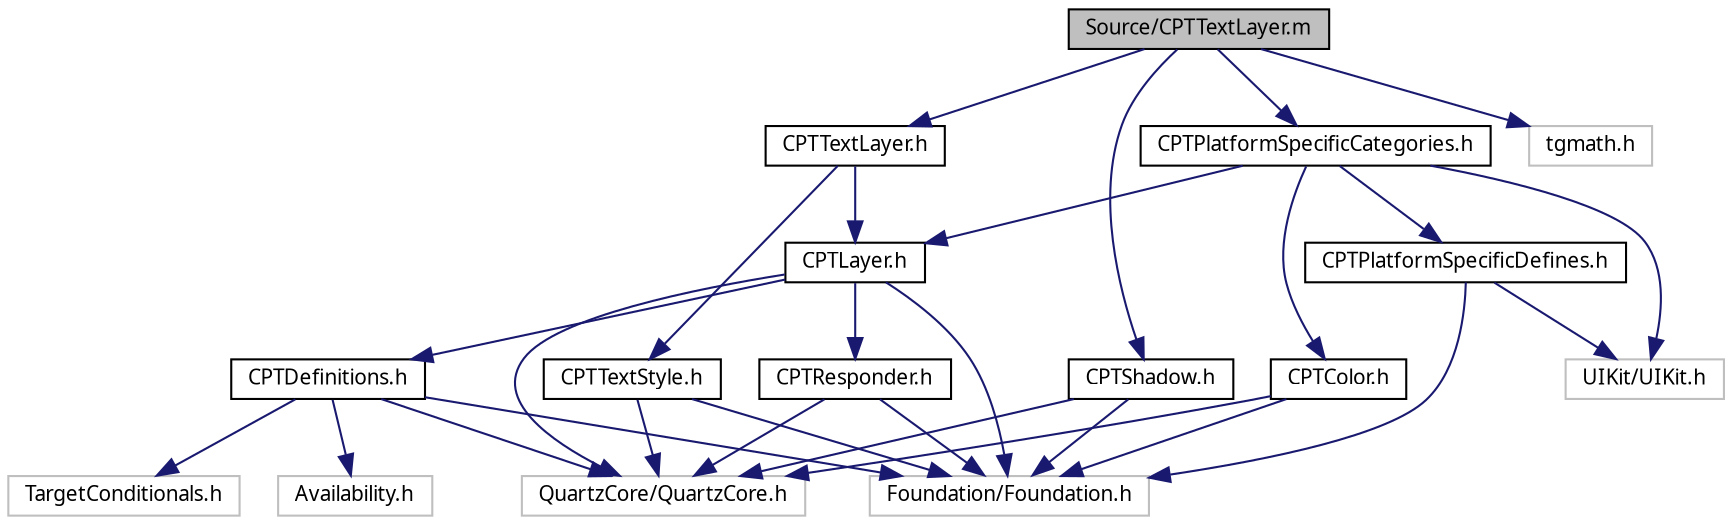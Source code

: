 digraph G
{
  bgcolor="transparent";
  edge [fontname="Lucinda Grande",fontsize="10",labelfontname="Lucinda Grande",labelfontsize="10"];
  node [fontname="Lucinda Grande",fontsize="10",shape=record];
  Node1 [label="Source/CPTTextLayer.m",height=0.2,width=0.4,color="black", fillcolor="grey75", style="filled" fontcolor="black"];
  Node1 -> Node2 [color="midnightblue",fontsize="10",style="solid",fontname="Lucinda Grande"];
  Node2 [label="CPTTextLayer.h",height=0.2,width=0.4,color="black",URL="$_c_p_t_text_layer_8h.html"];
  Node2 -> Node3 [color="midnightblue",fontsize="10",style="solid",fontname="Lucinda Grande"];
  Node3 [label="CPTTextStyle.h",height=0.2,width=0.4,color="black",URL="$_c_p_t_text_style_8h.html"];
  Node3 -> Node4 [color="midnightblue",fontsize="10",style="solid",fontname="Lucinda Grande"];
  Node4 [label="QuartzCore/QuartzCore.h",height=0.2,width=0.4,color="grey75"];
  Node3 -> Node5 [color="midnightblue",fontsize="10",style="solid",fontname="Lucinda Grande"];
  Node5 [label="Foundation/Foundation.h",height=0.2,width=0.4,color="grey75"];
  Node2 -> Node6 [color="midnightblue",fontsize="10",style="solid",fontname="Lucinda Grande"];
  Node6 [label="CPTLayer.h",height=0.2,width=0.4,color="black",URL="$_c_p_t_layer_8h.html"];
  Node6 -> Node7 [color="midnightblue",fontsize="10",style="solid",fontname="Lucinda Grande"];
  Node7 [label="CPTResponder.h",height=0.2,width=0.4,color="black",URL="$_c_p_t_responder_8h.html"];
  Node7 -> Node4 [color="midnightblue",fontsize="10",style="solid",fontname="Lucinda Grande"];
  Node7 -> Node5 [color="midnightblue",fontsize="10",style="solid",fontname="Lucinda Grande"];
  Node6 -> Node5 [color="midnightblue",fontsize="10",style="solid",fontname="Lucinda Grande"];
  Node6 -> Node4 [color="midnightblue",fontsize="10",style="solid",fontname="Lucinda Grande"];
  Node6 -> Node8 [color="midnightblue",fontsize="10",style="solid",fontname="Lucinda Grande"];
  Node8 [label="CPTDefinitions.h",height=0.2,width=0.4,color="black",URL="$_c_p_t_definitions_8h.html"];
  Node8 -> Node4 [color="midnightblue",fontsize="10",style="solid",fontname="Lucinda Grande"];
  Node8 -> Node9 [color="midnightblue",fontsize="10",style="solid",fontname="Lucinda Grande"];
  Node9 [label="Availability.h",height=0.2,width=0.4,color="grey75"];
  Node8 -> Node10 [color="midnightblue",fontsize="10",style="solid",fontname="Lucinda Grande"];
  Node10 [label="TargetConditionals.h",height=0.2,width=0.4,color="grey75"];
  Node8 -> Node5 [color="midnightblue",fontsize="10",style="solid",fontname="Lucinda Grande"];
  Node1 -> Node11 [color="midnightblue",fontsize="10",style="solid",fontname="Lucinda Grande"];
  Node11 [label="CPTPlatformSpecificCategories.h",height=0.2,width=0.4,color="black",URL="$_c_p_t_platform_specific_categories_8h.html"];
  Node11 -> Node12 [color="midnightblue",fontsize="10",style="solid",fontname="Lucinda Grande"];
  Node12 [label="CPTColor.h",height=0.2,width=0.4,color="black",URL="$_c_p_t_color_8h.html"];
  Node12 -> Node4 [color="midnightblue",fontsize="10",style="solid",fontname="Lucinda Grande"];
  Node12 -> Node5 [color="midnightblue",fontsize="10",style="solid",fontname="Lucinda Grande"];
  Node11 -> Node6 [color="midnightblue",fontsize="10",style="solid",fontname="Lucinda Grande"];
  Node11 -> Node13 [color="midnightblue",fontsize="10",style="solid",fontname="Lucinda Grande"];
  Node13 [label="CPTPlatformSpecificDefines.h",height=0.2,width=0.4,color="black",URL="$_c_p_t_platform_specific_defines_8h.html"];
  Node13 -> Node14 [color="midnightblue",fontsize="10",style="solid",fontname="Lucinda Grande"];
  Node14 [label="UIKit/UIKit.h",height=0.2,width=0.4,color="grey75"];
  Node13 -> Node5 [color="midnightblue",fontsize="10",style="solid",fontname="Lucinda Grande"];
  Node11 -> Node14 [color="midnightblue",fontsize="10",style="solid",fontname="Lucinda Grande"];
  Node1 -> Node15 [color="midnightblue",fontsize="10",style="solid",fontname="Lucinda Grande"];
  Node15 [label="CPTShadow.h",height=0.2,width=0.4,color="black",URL="$_c_p_t_shadow_8h.html"];
  Node15 -> Node4 [color="midnightblue",fontsize="10",style="solid",fontname="Lucinda Grande"];
  Node15 -> Node5 [color="midnightblue",fontsize="10",style="solid",fontname="Lucinda Grande"];
  Node1 -> Node16 [color="midnightblue",fontsize="10",style="solid",fontname="Lucinda Grande"];
  Node16 [label="tgmath.h",height=0.2,width=0.4,color="grey75"];
}
